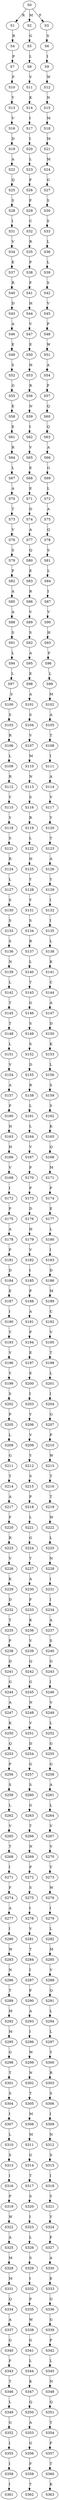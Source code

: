 strict digraph  {
	S0 -> S1 [ label = R ];
	S0 -> S2 [ label = M ];
	S0 -> S3 [ label = F ];
	S1 -> S4 [ label = R ];
	S2 -> S5 [ label = G ];
	S3 -> S6 [ label = S ];
	S4 -> S7 [ label = P ];
	S5 -> S8 [ label = L ];
	S6 -> S9 [ label = I ];
	S7 -> S10 [ label = F ];
	S8 -> S11 [ label = V ];
	S9 -> S12 [ label = W ];
	S10 -> S13 [ label = Y ];
	S11 -> S14 [ label = K ];
	S12 -> S15 [ label = N ];
	S13 -> S16 [ label = V ];
	S14 -> S17 [ label = I ];
	S15 -> S18 [ label = M ];
	S16 -> S19 [ label = D ];
	S17 -> S20 [ label = I ];
	S18 -> S21 [ label = M ];
	S19 -> S22 [ label = A ];
	S20 -> S23 [ label = L ];
	S21 -> S24 [ label = M ];
	S22 -> S25 [ label = Q ];
	S23 -> S26 [ label = F ];
	S24 -> S27 [ label = G ];
	S25 -> S28 [ label = S ];
	S26 -> S29 [ label = F ];
	S27 -> S30 [ label = S ];
	S28 -> S31 [ label = I ];
	S29 -> S32 [ label = C ];
	S30 -> S33 [ label = S ];
	S31 -> S34 [ label = V ];
	S32 -> S35 [ label = R ];
	S33 -> S36 [ label = L ];
	S34 -> S37 [ label = E ];
	S35 -> S38 [ label = P ];
	S36 -> S39 [ label = L ];
	S37 -> S40 [ label = R ];
	S38 -> S41 [ label = F ];
	S39 -> S42 [ label = S ];
	S40 -> S43 [ label = D ];
	S41 -> S44 [ label = H ];
	S42 -> S45 [ label = V ];
	S43 -> S46 [ label = A ];
	S44 -> S47 [ label = V ];
	S45 -> S48 [ label = P ];
	S46 -> S49 [ label = E ];
	S47 -> S50 [ label = E ];
	S48 -> S51 [ label = W ];
	S49 -> S52 [ label = S ];
	S50 -> S53 [ label = H ];
	S51 -> S54 [ label = A ];
	S52 -> S55 [ label = G ];
	S53 -> S56 [ label = R ];
	S54 -> S57 [ label = F ];
	S55 -> S58 [ label = E ];
	S56 -> S59 [ label = N ];
	S57 -> S60 [ label = Q ];
	S58 -> S61 [ label = E ];
	S59 -> S62 [ label = I ];
	S60 -> S63 [ label = Q ];
	S61 -> S64 [ label = R ];
	S62 -> S65 [ label = V ];
	S63 -> S66 [ label = A ];
	S64 -> S67 [ label = L ];
	S65 -> S68 [ label = E ];
	S66 -> S69 [ label = G ];
	S67 -> S70 [ label = A ];
	S68 -> S71 [ label = E ];
	S69 -> S72 [ label = L ];
	S70 -> S73 [ label = T ];
	S71 -> S74 [ label = D ];
	S72 -> S75 [ label = A ];
	S73 -> S76 [ label = V ];
	S74 -> S77 [ label = A ];
	S75 -> S78 [ label = Q ];
	S76 -> S79 [ label = S ];
	S77 -> S80 [ label = Q ];
	S78 -> S81 [ label = S ];
	S79 -> S82 [ label = P ];
	S80 -> S83 [ label = E ];
	S81 -> S84 [ label = L ];
	S82 -> S85 [ label = A ];
	S83 -> S86 [ label = R ];
	S84 -> S87 [ label = I ];
	S85 -> S88 [ label = A ];
	S86 -> S89 [ label = V ];
	S87 -> S90 [ label = V ];
	S88 -> S91 [ label = S ];
	S89 -> S92 [ label = S ];
	S90 -> S93 [ label = H ];
	S91 -> S94 [ label = L ];
	S92 -> S95 [ label = A ];
	S93 -> S96 [ label = F ];
	S94 -> S97 [ label = L ];
	S95 -> S98 [ label = E ];
	S96 -> S99 [ label = L ];
	S97 -> S100 [ label = S ];
	S98 -> S101 [ label = A ];
	S99 -> S102 [ label = M ];
	S100 -> S103 [ label = S ];
	S101 -> S104 [ label = S ];
	S102 -> S105 [ label = A ];
	S103 -> S106 [ label = R ];
	S104 -> S107 [ label = V ];
	S105 -> S108 [ label = T ];
	S106 -> S109 [ label = L ];
	S107 -> S110 [ label = M ];
	S108 -> S111 [ label = I ];
	S109 -> S112 [ label = R ];
	S110 -> S113 [ label = N ];
	S111 -> S114 [ label = A ];
	S112 -> S115 [ label = Y ];
	S113 -> S116 [ label = S ];
	S114 -> S117 [ label = V ];
	S115 -> S118 [ label = Y ];
	S116 -> S119 [ label = R ];
	S117 -> S120 [ label = Y ];
	S118 -> S121 [ label = S ];
	S119 -> S122 [ label = L ];
	S120 -> S123 [ label = T ];
	S121 -> S124 [ label = R ];
	S122 -> S125 [ label = H ];
	S123 -> S126 [ label = A ];
	S124 -> S127 [ label = L ];
	S125 -> S128 [ label = Y ];
	S126 -> S129 [ label = Y ];
	S127 -> S130 [ label = S ];
	S128 -> S131 [ label = Y ];
	S129 -> S132 [ label = I ];
	S130 -> S133 [ label = S ];
	S131 -> S134 [ label = S ];
	S132 -> S135 [ label = I ];
	S133 -> S136 [ label = S ];
	S134 -> S137 [ label = R ];
	S135 -> S138 [ label = L ];
	S136 -> S139 [ label = N ];
	S137 -> S140 [ label = L ];
	S138 -> S141 [ label = K ];
	S139 -> S142 [ label = L ];
	S140 -> S143 [ label = T ];
	S141 -> S144 [ label = C ];
	S142 -> S145 [ label = T ];
	S143 -> S146 [ label = G ];
	S144 -> S147 [ label = A ];
	S145 -> S148 [ label = T ];
	S146 -> S149 [ label = S ];
	S147 -> S150 [ label = D ];
	S148 -> S151 [ label = L ];
	S149 -> S152 [ label = S ];
	S150 -> S153 [ label = K ];
	S151 -> S154 [ label = V ];
	S152 -> S155 [ label = D ];
	S153 -> S156 [ label = L ];
	S154 -> S157 [ label = A ];
	S155 -> S158 [ label = R ];
	S156 -> S159 [ label = S ];
	S157 -> S160 [ label = P ];
	S158 -> S161 [ label = L ];
	S159 -> S162 [ label = S ];
	S160 -> S163 [ label = H ];
	S161 -> S164 [ label = L ];
	S162 -> S165 [ label = K ];
	S163 -> S166 [ label = H ];
	S164 -> S167 [ label = V ];
	S165 -> S168 [ label = Q ];
	S166 -> S169 [ label = V ];
	S167 -> S170 [ label = P ];
	S168 -> S171 [ label = M ];
	S169 -> S172 [ label = I ];
	S170 -> S173 [ label = P ];
	S171 -> S174 [ label = P ];
	S172 -> S175 [ label = P ];
	S173 -> S176 [ label = D ];
	S174 -> S177 [ label = E ];
	S175 -> S178 [ label = A ];
	S176 -> S179 [ label = H ];
	S177 -> S180 [ label = L ];
	S178 -> S181 [ label = P ];
	S179 -> S182 [ label = V ];
	S180 -> S183 [ label = I ];
	S181 -> S184 [ label = D ];
	S182 -> S185 [ label = I ];
	S183 -> S186 [ label = D ];
	S184 -> S187 [ label = E ];
	S185 -> S188 [ label = P ];
	S186 -> S189 [ label = M ];
	S187 -> S190 [ label = I ];
	S188 -> S191 [ label = A ];
	S189 -> S192 [ label = C ];
	S190 -> S193 [ label = Y ];
	S191 -> S194 [ label = P ];
	S192 -> S195 [ label = V ];
	S193 -> S196 [ label = V ];
	S194 -> S197 [ label = E ];
	S195 -> S198 [ label = T ];
	S196 -> S199 [ label = Y ];
	S197 -> S200 [ label = E ];
	S198 -> S201 [ label = L ];
	S199 -> S202 [ label = S ];
	S200 -> S203 [ label = I ];
	S201 -> S204 [ label = I ];
	S202 -> S205 [ label = P ];
	S203 -> S206 [ label = Y ];
	S204 -> S207 [ label = G ];
	S205 -> S208 [ label = L ];
	S206 -> S209 [ label = V ];
	S207 -> S210 [ label = P ];
	S208 -> S211 [ label = G ];
	S209 -> S212 [ label = Y ];
	S210 -> S213 [ label = W ];
	S211 -> S214 [ label = T ];
	S212 -> S215 [ label = S ];
	S213 -> S216 [ label = T ];
	S214 -> S217 [ label = A ];
	S215 -> S218 [ label = P ];
	S216 -> S219 [ label = T ];
	S217 -> S220 [ label = F ];
	S218 -> S221 [ label = L ];
	S219 -> S222 [ label = W ];
	S220 -> S223 [ label = R ];
	S221 -> S224 [ label = G ];
	S222 -> S225 [ label = L ];
	S223 -> S226 [ label = V ];
	S224 -> S227 [ label = T ];
	S225 -> S228 [ label = N ];
	S226 -> S229 [ label = K ];
	S227 -> S230 [ label = A ];
	S228 -> S231 [ label = I ];
	S229 -> S232 [ label = D ];
	S230 -> S233 [ label = F ];
	S231 -> S234 [ label = I ];
	S232 -> S235 [ label = T ];
	S233 -> S236 [ label = K ];
	S234 -> S237 [ label = A ];
	S235 -> S238 [ label = P ];
	S236 -> S239 [ label = V ];
	S237 -> S240 [ label = S ];
	S238 -> S241 [ label = D ];
	S239 -> S242 [ label = Q ];
	S240 -> S243 [ label = G ];
	S241 -> S244 [ label = G ];
	S242 -> S245 [ label = G ];
	S243 -> S246 [ label = I ];
	S244 -> S247 [ label = A ];
	S245 -> S248 [ label = N ];
	S246 -> S249 [ label = V ];
	S247 -> S250 [ label = K ];
	S248 -> S251 [ label = V ];
	S249 -> S252 [ label = L ];
	S250 -> S253 [ label = Q ];
	S251 -> S254 [ label = D ];
	S252 -> S255 [ label = G ];
	S253 -> S256 [ label = P ];
	S254 -> S257 [ label = G ];
	S255 -> S258 [ label = G ];
	S256 -> S259 [ label = S ];
	S257 -> S260 [ label = S ];
	S258 -> S261 [ label = A ];
	S259 -> S262 [ label = L ];
	S260 -> S263 [ label = G ];
	S261 -> S264 [ label = L ];
	S262 -> S265 [ label = V ];
	S263 -> S266 [ label = T ];
	S264 -> S267 [ label = V ];
	S265 -> S268 [ label = T ];
	S266 -> S269 [ label = N ];
	S267 -> S270 [ label = V ];
	S268 -> S271 [ label = I ];
	S269 -> S272 [ label = P ];
	S270 -> S273 [ label = Y ];
	S271 -> S274 [ label = F ];
	S272 -> S275 [ label = S ];
	S273 -> S276 [ label = W ];
	S274 -> S277 [ label = A ];
	S275 -> S278 [ label = I ];
	S276 -> S279 [ label = I ];
	S277 -> S280 [ label = I ];
	S278 -> S281 [ label = V ];
	S279 -> S282 [ label = L ];
	S280 -> S283 [ label = W ];
	S281 -> S284 [ label = T ];
	S282 -> S285 [ label = M ];
	S283 -> S286 [ label = N ];
	S284 -> S287 [ label = I ];
	S285 -> S288 [ label = V ];
	S286 -> S289 [ label = T ];
	S287 -> S290 [ label = F ];
	S288 -> S291 [ label = Q ];
	S289 -> S292 [ label = M ];
	S290 -> S293 [ label = A ];
	S291 -> S294 [ label = L ];
	S292 -> S295 [ label = M ];
	S293 -> S296 [ label = I ];
	S294 -> S297 [ label = L ];
	S295 -> S298 [ label = G ];
	S296 -> S299 [ label = W ];
	S297 -> S300 [ label = Y ];
	S298 -> S301 [ label = T ];
	S299 -> S302 [ label = N ];
	S300 -> S303 [ label = R ];
	S301 -> S304 [ label = S ];
	S302 -> S305 [ label = T ];
	S303 -> S306 [ label = S ];
	S304 -> S307 [ label = I ];
	S305 -> S308 [ label = M ];
	S306 -> S309 [ label = I ];
	S307 -> S310 [ label = L ];
	S308 -> S311 [ label = M ];
	S309 -> S312 [ label = N ];
	S310 -> S313 [ label = S ];
	S311 -> S314 [ label = G ];
	S312 -> S315 [ label = S ];
	S313 -> S316 [ label = I ];
	S314 -> S317 [ label = T ];
	S315 -> S318 [ label = I ];
	S316 -> S319 [ label = P ];
	S317 -> S320 [ label = S ];
	S318 -> S321 [ label = Y ];
	S319 -> S322 [ label = W ];
	S320 -> S323 [ label = I ];
	S321 -> S324 [ label = Y ];
	S322 -> S325 [ label = A ];
	S323 -> S326 [ label = L ];
	S324 -> S327 [ label = F ];
	S325 -> S328 [ label = M ];
	S326 -> S329 [ label = S ];
	S327 -> S330 [ label = A ];
	S328 -> S331 [ label = M ];
	S329 -> S332 [ label = I ];
	S330 -> S333 [ label = E ];
	S331 -> S334 [ label = Q ];
	S332 -> S335 [ label = P ];
	S333 -> S336 [ label = G ];
	S334 -> S337 [ label = A ];
	S335 -> S338 [ label = W ];
	S336 -> S339 [ label = G ];
	S337 -> S340 [ label = G ];
	S338 -> S341 [ label = G ];
	S339 -> S342 [ label = P ];
	S340 -> S343 [ label = F ];
	S341 -> S344 [ label = L ];
	S342 -> S345 [ label = L ];
	S343 -> S346 [ label = T ];
	S344 -> S347 [ label = K ];
	S345 -> S348 [ label = N ];
	S346 -> S349 [ label = L ];
	S347 -> S350 [ label = Q ];
	S348 -> S351 [ label = Q ];
	S349 -> S352 [ label = G ];
	S350 -> S353 [ label = A ];
	S351 -> S354 [ label = T ];
	S352 -> S355 [ label = I ];
	S353 -> S356 [ label = G ];
	S354 -> S357 [ label = F ];
	S355 -> S358 [ label = I ];
	S356 -> S359 [ label = F ];
	S357 -> S360 [ label = T ];
	S358 -> S361 [ label = I ];
	S359 -> S362 [ label = T ];
	S360 -> S363 [ label = K ];
}

